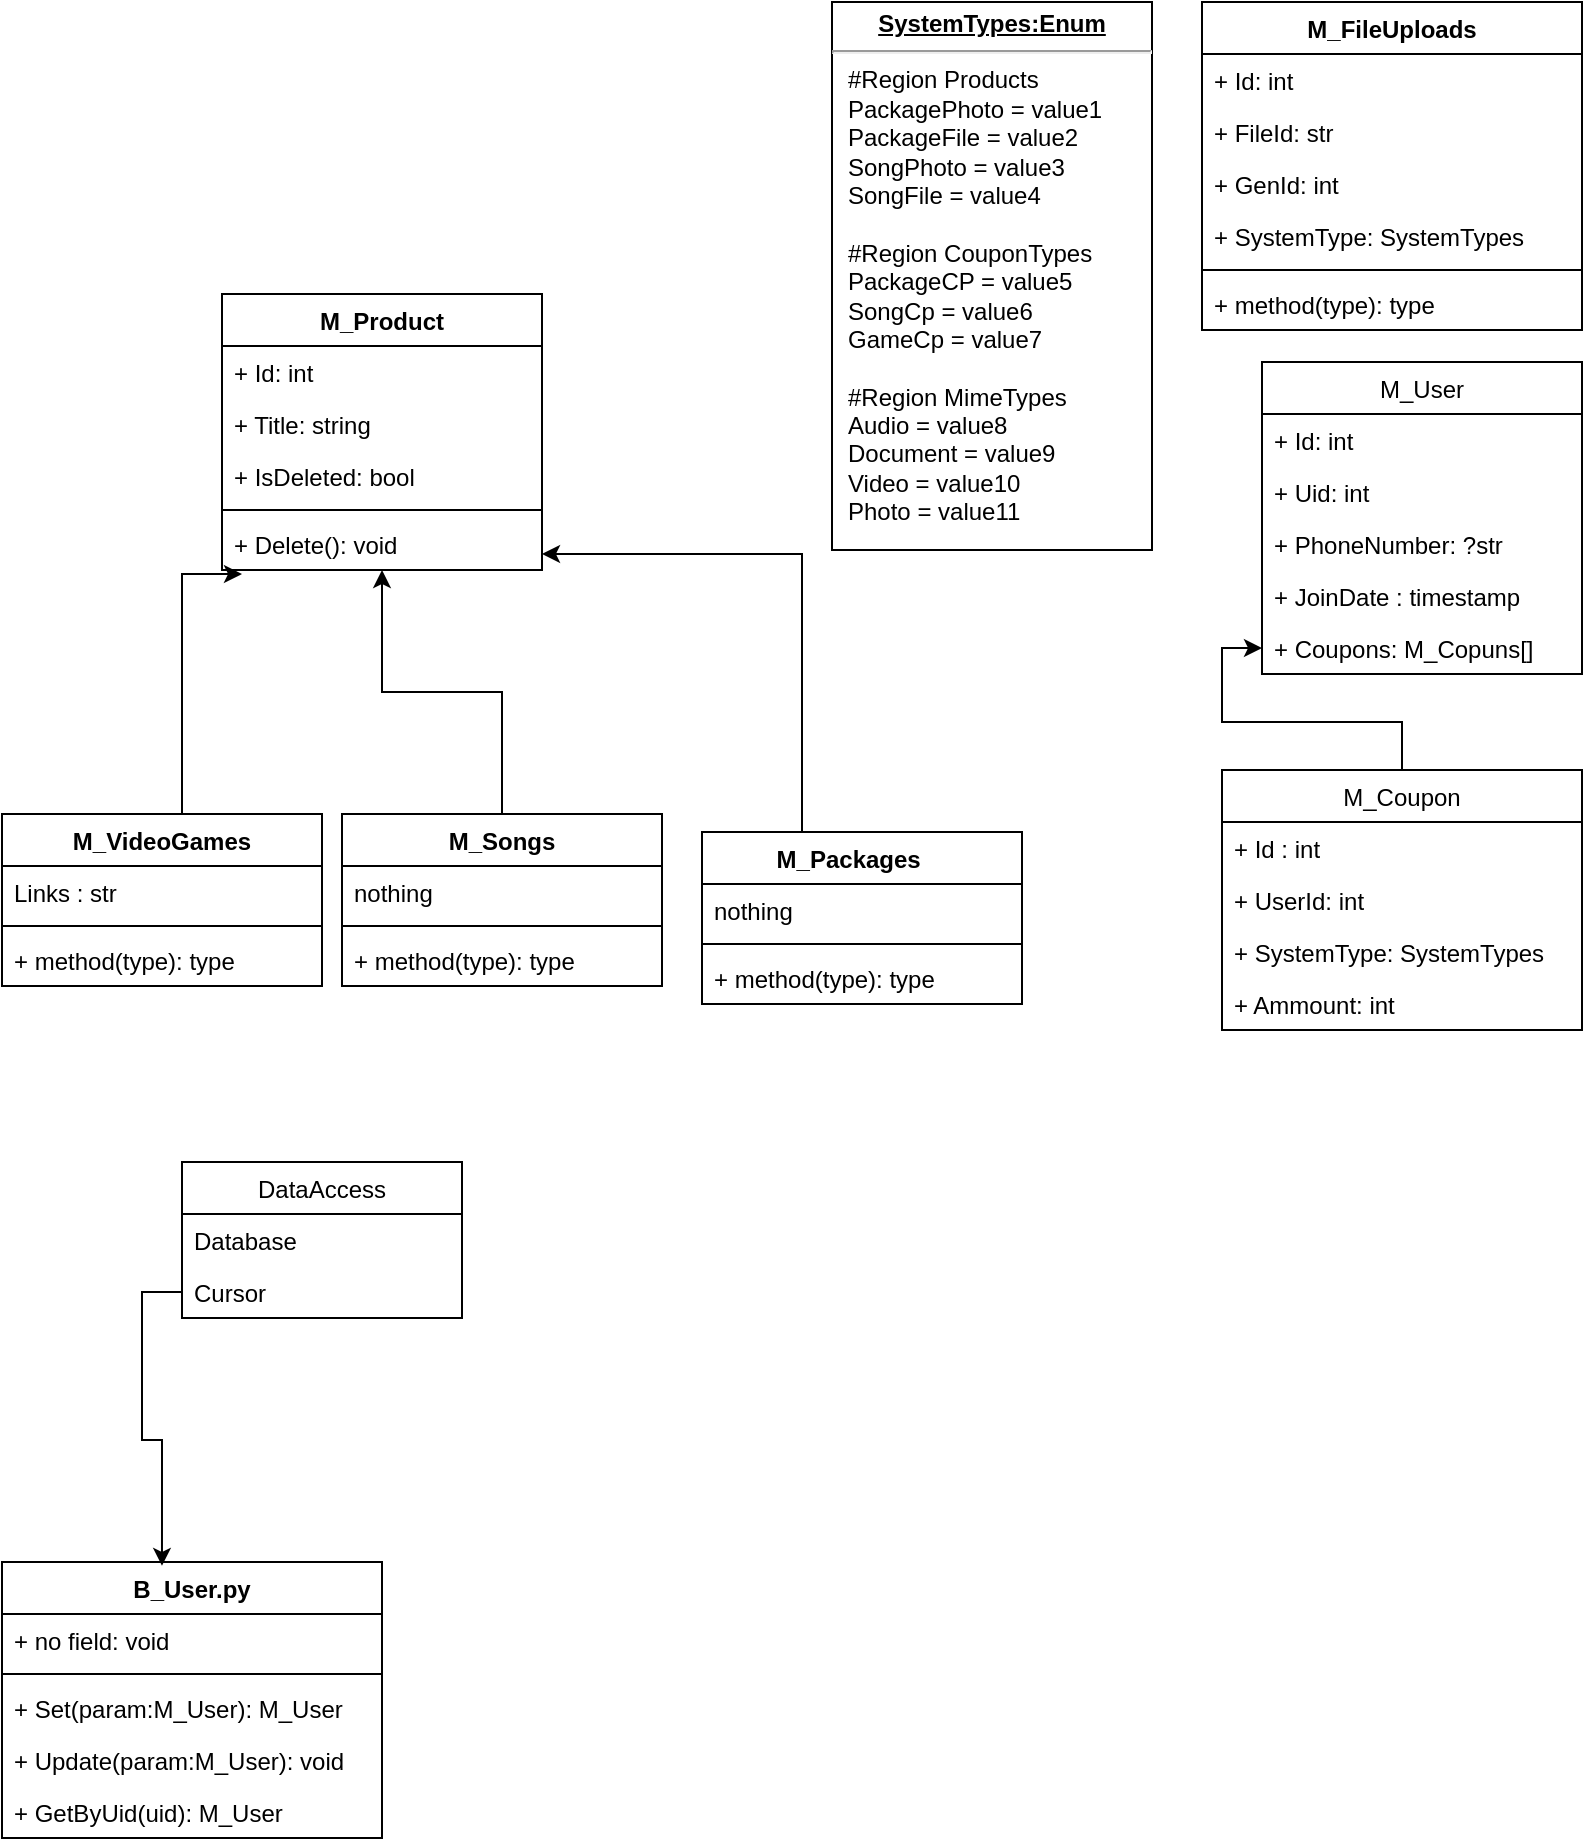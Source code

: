 <mxfile version="20.2.3" type="device" pages="2"><diagram id="YRbErD5w4utEA9SHmVkH" name="Page-1"><mxGraphModel dx="526" dy="440" grid="1" gridSize="10" guides="1" tooltips="1" connect="1" arrows="1" fold="1" page="1" pageScale="1" pageWidth="850" pageHeight="1100" math="0" shadow="0"><root><mxCell id="0"/><mxCell id="1" parent="0"/><mxCell id="jHCFArV2g-QflSwJpfOH-30" value="M_Product" style="swimlane;fontStyle=1;align=center;verticalAlign=top;childLayout=stackLayout;horizontal=1;startSize=26;horizontalStack=0;resizeParent=1;resizeParentMax=0;resizeLast=0;collapsible=1;marginBottom=0;" parent="1" vertex="1"><mxGeometry x="160" y="146" width="160" height="138" as="geometry"/></mxCell><mxCell id="jHCFArV2g-QflSwJpfOH-31" value="+ Id: int" style="text;strokeColor=none;fillColor=none;align=left;verticalAlign=top;spacingLeft=4;spacingRight=4;overflow=hidden;rotatable=0;points=[[0,0.5],[1,0.5]];portConstraint=eastwest;" parent="jHCFArV2g-QflSwJpfOH-30" vertex="1"><mxGeometry y="26" width="160" height="26" as="geometry"/></mxCell><mxCell id="jHCFArV2g-QflSwJpfOH-40" value="+ Title: string" style="text;strokeColor=none;fillColor=none;align=left;verticalAlign=top;spacingLeft=4;spacingRight=4;overflow=hidden;rotatable=0;points=[[0,0.5],[1,0.5]];portConstraint=eastwest;" parent="jHCFArV2g-QflSwJpfOH-30" vertex="1"><mxGeometry y="52" width="160" height="26" as="geometry"/></mxCell><mxCell id="jHCFArV2g-QflSwJpfOH-34" value="+ IsDeleted: bool" style="text;strokeColor=none;fillColor=none;align=left;verticalAlign=top;spacingLeft=4;spacingRight=4;overflow=hidden;rotatable=0;points=[[0,0.5],[1,0.5]];portConstraint=eastwest;" parent="jHCFArV2g-QflSwJpfOH-30" vertex="1"><mxGeometry y="78" width="160" height="26" as="geometry"/></mxCell><mxCell id="jHCFArV2g-QflSwJpfOH-32" value="" style="line;strokeWidth=1;fillColor=none;align=left;verticalAlign=middle;spacingTop=-1;spacingLeft=3;spacingRight=3;rotatable=0;labelPosition=right;points=[];portConstraint=eastwest;" parent="jHCFArV2g-QflSwJpfOH-30" vertex="1"><mxGeometry y="104" width="160" height="8" as="geometry"/></mxCell><mxCell id="jHCFArV2g-QflSwJpfOH-33" value="+ Delete(): void" style="text;strokeColor=none;fillColor=none;align=left;verticalAlign=top;spacingLeft=4;spacingRight=4;overflow=hidden;rotatable=0;points=[[0,0.5],[1,0.5]];portConstraint=eastwest;" parent="jHCFArV2g-QflSwJpfOH-30" vertex="1"><mxGeometry y="112" width="160" height="26" as="geometry"/></mxCell><mxCell id="jHCFArV2g-QflSwJpfOH-39" style="edgeStyle=orthogonalEdgeStyle;rounded=0;orthogonalLoop=1;jettySize=auto;html=1;" parent="1" source="jHCFArV2g-QflSwJpfOH-35" target="jHCFArV2g-QflSwJpfOH-30" edge="1"><mxGeometry relative="1" as="geometry"><Array as="points"><mxPoint x="450" y="276"/></Array></mxGeometry></mxCell><mxCell id="jHCFArV2g-QflSwJpfOH-35" value="M_Packages    " style="swimlane;fontStyle=1;align=center;verticalAlign=top;childLayout=stackLayout;horizontal=1;startSize=26;horizontalStack=0;resizeParent=1;resizeParentMax=0;resizeLast=0;collapsible=1;marginBottom=0;" parent="1" vertex="1"><mxGeometry x="400" y="415" width="160" height="86" as="geometry"/></mxCell><mxCell id="jHCFArV2g-QflSwJpfOH-36" value="nothing" style="text;strokeColor=none;fillColor=none;align=left;verticalAlign=top;spacingLeft=4;spacingRight=4;overflow=hidden;rotatable=0;points=[[0,0.5],[1,0.5]];portConstraint=eastwest;" parent="jHCFArV2g-QflSwJpfOH-35" vertex="1"><mxGeometry y="26" width="160" height="26" as="geometry"/></mxCell><mxCell id="jHCFArV2g-QflSwJpfOH-37" value="" style="line;strokeWidth=1;fillColor=none;align=left;verticalAlign=middle;spacingTop=-1;spacingLeft=3;spacingRight=3;rotatable=0;labelPosition=right;points=[];portConstraint=eastwest;" parent="jHCFArV2g-QflSwJpfOH-35" vertex="1"><mxGeometry y="52" width="160" height="8" as="geometry"/></mxCell><mxCell id="jHCFArV2g-QflSwJpfOH-38" value="+ method(type): type" style="text;strokeColor=none;fillColor=none;align=left;verticalAlign=top;spacingLeft=4;spacingRight=4;overflow=hidden;rotatable=0;points=[[0,0.5],[1,0.5]];portConstraint=eastwest;" parent="jHCFArV2g-QflSwJpfOH-35" vertex="1"><mxGeometry y="60" width="160" height="26" as="geometry"/></mxCell><mxCell id="jHCFArV2g-QflSwJpfOH-42" value="M_FileUploads" style="swimlane;fontStyle=1;align=center;verticalAlign=top;childLayout=stackLayout;horizontal=1;startSize=26;horizontalStack=0;resizeParent=1;resizeParentMax=0;resizeLast=0;collapsible=1;marginBottom=0;" parent="1" vertex="1"><mxGeometry x="650" width="190" height="164" as="geometry"/></mxCell><mxCell id="jHCFArV2g-QflSwJpfOH-43" value="+ Id: int" style="text;strokeColor=none;fillColor=none;align=left;verticalAlign=top;spacingLeft=4;spacingRight=4;overflow=hidden;rotatable=0;points=[[0,0.5],[1,0.5]];portConstraint=eastwest;" parent="jHCFArV2g-QflSwJpfOH-42" vertex="1"><mxGeometry y="26" width="190" height="26" as="geometry"/></mxCell><mxCell id="jHCFArV2g-QflSwJpfOH-47" value="+ FileId: str" style="text;strokeColor=none;fillColor=none;align=left;verticalAlign=top;spacingLeft=4;spacingRight=4;overflow=hidden;rotatable=0;points=[[0,0.5],[1,0.5]];portConstraint=eastwest;" parent="jHCFArV2g-QflSwJpfOH-42" vertex="1"><mxGeometry y="52" width="190" height="26" as="geometry"/></mxCell><mxCell id="jHCFArV2g-QflSwJpfOH-49" value="+ GenId: int" style="text;strokeColor=none;fillColor=none;align=left;verticalAlign=top;spacingLeft=4;spacingRight=4;overflow=hidden;rotatable=0;points=[[0,0.5],[1,0.5]];portConstraint=eastwest;" parent="jHCFArV2g-QflSwJpfOH-42" vertex="1"><mxGeometry y="78" width="190" height="26" as="geometry"/></mxCell><mxCell id="jHCFArV2g-QflSwJpfOH-48" value="+ SystemType: SystemTypes" style="text;strokeColor=none;fillColor=none;align=left;verticalAlign=top;spacingLeft=4;spacingRight=4;overflow=hidden;rotatable=0;points=[[0,0.5],[1,0.5]];portConstraint=eastwest;" parent="jHCFArV2g-QflSwJpfOH-42" vertex="1"><mxGeometry y="104" width="190" height="26" as="geometry"/></mxCell><mxCell id="jHCFArV2g-QflSwJpfOH-44" value="" style="line;strokeWidth=1;fillColor=none;align=left;verticalAlign=middle;spacingTop=-1;spacingLeft=3;spacingRight=3;rotatable=0;labelPosition=right;points=[];portConstraint=eastwest;" parent="jHCFArV2g-QflSwJpfOH-42" vertex="1"><mxGeometry y="130" width="190" height="8" as="geometry"/></mxCell><mxCell id="jHCFArV2g-QflSwJpfOH-45" value="+ method(type): type" style="text;strokeColor=none;fillColor=none;align=left;verticalAlign=top;spacingLeft=4;spacingRight=4;overflow=hidden;rotatable=0;points=[[0,0.5],[1,0.5]];portConstraint=eastwest;" parent="jHCFArV2g-QflSwJpfOH-42" vertex="1"><mxGeometry y="138" width="190" height="26" as="geometry"/></mxCell><mxCell id="jHCFArV2g-QflSwJpfOH-46" value="&lt;p style=&quot;margin:0px;margin-top:4px;text-align:center;text-decoration:underline;&quot;&gt;&lt;b&gt;SystemTypes:Enum&lt;/b&gt;&lt;/p&gt;&lt;hr&gt;&lt;p style=&quot;margin:0px;margin-left:8px;&quot;&gt;#Region Products&lt;br&gt;&lt;/p&gt;&lt;p style=&quot;margin:0px;margin-left:8px;&quot;&gt;PackagePhoto = value1&lt;br&gt;PackageFile = value2&lt;br&gt;SongPhoto = value3&lt;/p&gt;&lt;p style=&quot;margin:0px;margin-left:8px;&quot;&gt;SongFile = value4&lt;/p&gt;&lt;p style=&quot;margin:0px;margin-left:8px;&quot;&gt;&lt;br&gt;&lt;/p&gt;&lt;p style=&quot;margin:0px;margin-left:8px;&quot;&gt;#Region CouponTypes&lt;/p&gt;&lt;p style=&quot;margin:0px;margin-left:8px;&quot;&gt;PackageCP = value5&lt;br&gt;SongCp = value6&lt;/p&gt;&lt;p style=&quot;margin:0px;margin-left:8px;&quot;&gt;GameCp = value7&lt;/p&gt;&lt;p style=&quot;margin:0px;margin-left:8px;&quot;&gt;&lt;br&gt;&lt;/p&gt;&lt;p style=&quot;margin:0px;margin-left:8px;&quot;&gt;#Region MimeTypes&lt;/p&gt;&lt;p style=&quot;margin:0px;margin-left:8px;&quot;&gt;Audio = value8&lt;/p&gt;&lt;p style=&quot;margin:0px;margin-left:8px;&quot;&gt;Document = value9&lt;/p&gt;&lt;p style=&quot;margin:0px;margin-left:8px;&quot;&gt;Video = value10&lt;/p&gt;&lt;p style=&quot;margin:0px;margin-left:8px;&quot;&gt;Photo = value11&lt;br&gt;&lt;/p&gt;" style="verticalAlign=top;align=left;overflow=fill;fontSize=12;fontFamily=Helvetica;html=1;" parent="1" vertex="1"><mxGeometry x="465" width="160" height="274" as="geometry"/></mxCell><mxCell id="jHCFArV2g-QflSwJpfOH-54" style="edgeStyle=orthogonalEdgeStyle;rounded=0;orthogonalLoop=1;jettySize=auto;html=1;entryX=0.5;entryY=1;entryDx=0;entryDy=0;" parent="1" source="jHCFArV2g-QflSwJpfOH-50" target="jHCFArV2g-QflSwJpfOH-30" edge="1"><mxGeometry relative="1" as="geometry"><mxPoint x="290" y="286" as="targetPoint"/></mxGeometry></mxCell><mxCell id="jHCFArV2g-QflSwJpfOH-50" value="M_Songs" style="swimlane;fontStyle=1;align=center;verticalAlign=top;childLayout=stackLayout;horizontal=1;startSize=26;horizontalStack=0;resizeParent=1;resizeParentMax=0;resizeLast=0;collapsible=1;marginBottom=0;" parent="1" vertex="1"><mxGeometry x="220" y="406" width="160" height="86" as="geometry"/></mxCell><mxCell id="jHCFArV2g-QflSwJpfOH-51" value="nothing" style="text;strokeColor=none;fillColor=none;align=left;verticalAlign=top;spacingLeft=4;spacingRight=4;overflow=hidden;rotatable=0;points=[[0,0.5],[1,0.5]];portConstraint=eastwest;" parent="jHCFArV2g-QflSwJpfOH-50" vertex="1"><mxGeometry y="26" width="160" height="26" as="geometry"/></mxCell><mxCell id="jHCFArV2g-QflSwJpfOH-52" value="" style="line;strokeWidth=1;fillColor=none;align=left;verticalAlign=middle;spacingTop=-1;spacingLeft=3;spacingRight=3;rotatable=0;labelPosition=right;points=[];portConstraint=eastwest;" parent="jHCFArV2g-QflSwJpfOH-50" vertex="1"><mxGeometry y="52" width="160" height="8" as="geometry"/></mxCell><mxCell id="jHCFArV2g-QflSwJpfOH-53" value="+ method(type): type" style="text;strokeColor=none;fillColor=none;align=left;verticalAlign=top;spacingLeft=4;spacingRight=4;overflow=hidden;rotatable=0;points=[[0,0.5],[1,0.5]];portConstraint=eastwest;" parent="jHCFArV2g-QflSwJpfOH-50" vertex="1"><mxGeometry y="60" width="160" height="26" as="geometry"/></mxCell><mxCell id="jHCFArV2g-QflSwJpfOH-59" style="edgeStyle=orthogonalEdgeStyle;rounded=0;orthogonalLoop=1;jettySize=auto;html=1;" parent="1" source="jHCFArV2g-QflSwJpfOH-55" edge="1"><mxGeometry relative="1" as="geometry"><mxPoint x="170" y="286" as="targetPoint"/><Array as="points"><mxPoint x="140" y="286"/></Array></mxGeometry></mxCell><mxCell id="jHCFArV2g-QflSwJpfOH-55" value="M_VideoGames" style="swimlane;fontStyle=1;align=center;verticalAlign=top;childLayout=stackLayout;horizontal=1;startSize=26;horizontalStack=0;resizeParent=1;resizeParentMax=0;resizeLast=0;collapsible=1;marginBottom=0;" parent="1" vertex="1"><mxGeometry x="50" y="406" width="160" height="86" as="geometry"/></mxCell><mxCell id="jHCFArV2g-QflSwJpfOH-56" value="Links : str" style="text;strokeColor=none;fillColor=none;align=left;verticalAlign=top;spacingLeft=4;spacingRight=4;overflow=hidden;rotatable=0;points=[[0,0.5],[1,0.5]];portConstraint=eastwest;" parent="jHCFArV2g-QflSwJpfOH-55" vertex="1"><mxGeometry y="26" width="160" height="26" as="geometry"/></mxCell><mxCell id="jHCFArV2g-QflSwJpfOH-57" value="" style="line;strokeWidth=1;fillColor=none;align=left;verticalAlign=middle;spacingTop=-1;spacingLeft=3;spacingRight=3;rotatable=0;labelPosition=right;points=[];portConstraint=eastwest;" parent="jHCFArV2g-QflSwJpfOH-55" vertex="1"><mxGeometry y="52" width="160" height="8" as="geometry"/></mxCell><mxCell id="jHCFArV2g-QflSwJpfOH-58" value="+ method(type): type" style="text;strokeColor=none;fillColor=none;align=left;verticalAlign=top;spacingLeft=4;spacingRight=4;overflow=hidden;rotatable=0;points=[[0,0.5],[1,0.5]];portConstraint=eastwest;" parent="jHCFArV2g-QflSwJpfOH-55" vertex="1"><mxGeometry y="60" width="160" height="26" as="geometry"/></mxCell><mxCell id="jHCFArV2g-QflSwJpfOH-61" value="M_User" style="swimlane;fontStyle=0;childLayout=stackLayout;horizontal=1;startSize=26;fillColor=none;horizontalStack=0;resizeParent=1;resizeParentMax=0;resizeLast=0;collapsible=1;marginBottom=0;" parent="1" vertex="1"><mxGeometry x="680" y="180" width="160" height="156" as="geometry"/></mxCell><mxCell id="jHCFArV2g-QflSwJpfOH-62" value="+ Id: int" style="text;strokeColor=none;fillColor=none;align=left;verticalAlign=top;spacingLeft=4;spacingRight=4;overflow=hidden;rotatable=0;points=[[0,0.5],[1,0.5]];portConstraint=eastwest;" parent="jHCFArV2g-QflSwJpfOH-61" vertex="1"><mxGeometry y="26" width="160" height="26" as="geometry"/></mxCell><mxCell id="jHCFArV2g-QflSwJpfOH-63" value="+ Uid: int" style="text;strokeColor=none;fillColor=none;align=left;verticalAlign=top;spacingLeft=4;spacingRight=4;overflow=hidden;rotatable=0;points=[[0,0.5],[1,0.5]];portConstraint=eastwest;" parent="jHCFArV2g-QflSwJpfOH-61" vertex="1"><mxGeometry y="52" width="160" height="26" as="geometry"/></mxCell><mxCell id="jHCFArV2g-QflSwJpfOH-64" value="+ PhoneNumber: ?str&#xA;" style="text;strokeColor=none;fillColor=none;align=left;verticalAlign=top;spacingLeft=4;spacingRight=4;overflow=hidden;rotatable=0;points=[[0,0.5],[1,0.5]];portConstraint=eastwest;" parent="jHCFArV2g-QflSwJpfOH-61" vertex="1"><mxGeometry y="78" width="160" height="26" as="geometry"/></mxCell><mxCell id="-BGRXFxX3kxKMb4QQEo3-5" value="+ JoinDate : timestamp" style="text;strokeColor=none;fillColor=none;align=left;verticalAlign=top;spacingLeft=4;spacingRight=4;overflow=hidden;rotatable=0;points=[[0,0.5],[1,0.5]];portConstraint=eastwest;" parent="jHCFArV2g-QflSwJpfOH-61" vertex="1"><mxGeometry y="104" width="160" height="26" as="geometry"/></mxCell><mxCell id="LL-0liX1n7KP6YQLFUlm-1" value="+ Coupons: M_Copuns[]" style="text;strokeColor=none;fillColor=none;align=left;verticalAlign=top;spacingLeft=4;spacingRight=4;overflow=hidden;rotatable=0;points=[[0,0.5],[1,0.5]];portConstraint=eastwest;" parent="jHCFArV2g-QflSwJpfOH-61" vertex="1"><mxGeometry y="130" width="160" height="26" as="geometry"/></mxCell><mxCell id="LL-0liX1n7KP6YQLFUlm-3" style="edgeStyle=orthogonalEdgeStyle;rounded=0;orthogonalLoop=1;jettySize=auto;html=1;" parent="1" source="jHCFArV2g-QflSwJpfOH-68" target="LL-0liX1n7KP6YQLFUlm-1" edge="1"><mxGeometry relative="1" as="geometry"/></mxCell><mxCell id="jHCFArV2g-QflSwJpfOH-68" value="M_Coupon" style="swimlane;fontStyle=0;childLayout=stackLayout;horizontal=1;startSize=26;fillColor=none;horizontalStack=0;resizeParent=1;resizeParentMax=0;resizeLast=0;collapsible=1;marginBottom=0;" parent="1" vertex="1"><mxGeometry x="660" y="384" width="180" height="130" as="geometry"/></mxCell><mxCell id="jHCFArV2g-QflSwJpfOH-69" value="+ Id : int" style="text;strokeColor=none;fillColor=none;align=left;verticalAlign=top;spacingLeft=4;spacingRight=4;overflow=hidden;rotatable=0;points=[[0,0.5],[1,0.5]];portConstraint=eastwest;" parent="jHCFArV2g-QflSwJpfOH-68" vertex="1"><mxGeometry y="26" width="180" height="26" as="geometry"/></mxCell><mxCell id="jHCFArV2g-QflSwJpfOH-70" value="+ UserId: int" style="text;strokeColor=none;fillColor=none;align=left;verticalAlign=top;spacingLeft=4;spacingRight=4;overflow=hidden;rotatable=0;points=[[0,0.5],[1,0.5]];portConstraint=eastwest;" parent="jHCFArV2g-QflSwJpfOH-68" vertex="1"><mxGeometry y="52" width="180" height="26" as="geometry"/></mxCell><mxCell id="jHCFArV2g-QflSwJpfOH-71" value="+ SystemType: SystemTypes" style="text;strokeColor=none;fillColor=none;align=left;verticalAlign=top;spacingLeft=4;spacingRight=4;overflow=hidden;rotatable=0;points=[[0,0.5],[1,0.5]];portConstraint=eastwest;" parent="jHCFArV2g-QflSwJpfOH-68" vertex="1"><mxGeometry y="78" width="180" height="26" as="geometry"/></mxCell><mxCell id="40LTdMsEAK7hGdMLrPSD-1" value="+ Ammount: int" style="text;strokeColor=none;fillColor=none;align=left;verticalAlign=top;spacingLeft=4;spacingRight=4;overflow=hidden;rotatable=0;points=[[0,0.5],[1,0.5]];portConstraint=eastwest;" parent="jHCFArV2g-QflSwJpfOH-68" vertex="1"><mxGeometry y="104" width="180" height="26" as="geometry"/></mxCell><mxCell id="nazBPmTXKcYhogY1iNzy-1" value="B_User.py" style="swimlane;fontStyle=1;align=center;verticalAlign=top;childLayout=stackLayout;horizontal=1;startSize=26;horizontalStack=0;resizeParent=1;resizeParentMax=0;resizeLast=0;collapsible=1;marginBottom=0;" parent="1" vertex="1"><mxGeometry x="50" y="780" width="190" height="138" as="geometry"/></mxCell><mxCell id="nazBPmTXKcYhogY1iNzy-2" value="+ no field: void" style="text;strokeColor=none;fillColor=none;align=left;verticalAlign=top;spacingLeft=4;spacingRight=4;overflow=hidden;rotatable=0;points=[[0,0.5],[1,0.5]];portConstraint=eastwest;" parent="nazBPmTXKcYhogY1iNzy-1" vertex="1"><mxGeometry y="26" width="190" height="26" as="geometry"/></mxCell><mxCell id="nazBPmTXKcYhogY1iNzy-3" value="" style="line;strokeWidth=1;fillColor=none;align=left;verticalAlign=middle;spacingTop=-1;spacingLeft=3;spacingRight=3;rotatable=0;labelPosition=right;points=[];portConstraint=eastwest;" parent="nazBPmTXKcYhogY1iNzy-1" vertex="1"><mxGeometry y="52" width="190" height="8" as="geometry"/></mxCell><mxCell id="nazBPmTXKcYhogY1iNzy-4" value="+ Set(param:M_User): M_User" style="text;strokeColor=none;fillColor=none;align=left;verticalAlign=top;spacingLeft=4;spacingRight=4;overflow=hidden;rotatable=0;points=[[0,0.5],[1,0.5]];portConstraint=eastwest;" parent="nazBPmTXKcYhogY1iNzy-1" vertex="1"><mxGeometry y="60" width="190" height="26" as="geometry"/></mxCell><mxCell id="Eto0373RiwgG9f9ujrUd-1" value="+ Update(param:M_User): void" style="text;strokeColor=none;fillColor=none;align=left;verticalAlign=top;spacingLeft=4;spacingRight=4;overflow=hidden;rotatable=0;points=[[0,0.5],[1,0.5]];portConstraint=eastwest;" parent="nazBPmTXKcYhogY1iNzy-1" vertex="1"><mxGeometry y="86" width="190" height="26" as="geometry"/></mxCell><mxCell id="Eto0373RiwgG9f9ujrUd-3" value="+ GetByUid(uid): M_User" style="text;strokeColor=none;fillColor=none;align=left;verticalAlign=top;spacingLeft=4;spacingRight=4;overflow=hidden;rotatable=0;points=[[0,0.5],[1,0.5]];portConstraint=eastwest;" parent="nazBPmTXKcYhogY1iNzy-1" vertex="1"><mxGeometry y="112" width="190" height="26" as="geometry"/></mxCell><mxCell id="-BGRXFxX3kxKMb4QQEo3-1" value="DataAccess" style="swimlane;fontStyle=0;childLayout=stackLayout;horizontal=1;startSize=26;fillColor=none;horizontalStack=0;resizeParent=1;resizeParentMax=0;resizeLast=0;collapsible=1;marginBottom=0;" parent="1" vertex="1"><mxGeometry x="140" y="580" width="140" height="78" as="geometry"/></mxCell><mxCell id="-BGRXFxX3kxKMb4QQEo3-2" value="Database" style="text;strokeColor=none;fillColor=none;align=left;verticalAlign=top;spacingLeft=4;spacingRight=4;overflow=hidden;rotatable=0;points=[[0,0.5],[1,0.5]];portConstraint=eastwest;" parent="-BGRXFxX3kxKMb4QQEo3-1" vertex="1"><mxGeometry y="26" width="140" height="26" as="geometry"/></mxCell><mxCell id="-BGRXFxX3kxKMb4QQEo3-3" value="Cursor" style="text;strokeColor=none;fillColor=none;align=left;verticalAlign=top;spacingLeft=4;spacingRight=4;overflow=hidden;rotatable=0;points=[[0,0.5],[1,0.5]];portConstraint=eastwest;" parent="-BGRXFxX3kxKMb4QQEo3-1" vertex="1"><mxGeometry y="52" width="140" height="26" as="geometry"/></mxCell><mxCell id="24TP9_nA6YSs5vzsmuGr-1" style="edgeStyle=orthogonalEdgeStyle;rounded=0;orthogonalLoop=1;jettySize=auto;html=1;entryX=0.421;entryY=0.014;entryDx=0;entryDy=0;entryPerimeter=0;" parent="1" source="-BGRXFxX3kxKMb4QQEo3-3" target="nazBPmTXKcYhogY1iNzy-1" edge="1"><mxGeometry relative="1" as="geometry"/></mxCell></root></mxGraphModel></diagram><diagram id="YktyrfpsEtgO6dX1af9J" name="Page-2"><mxGraphModel dx="405" dy="338" grid="1" gridSize="10" guides="1" tooltips="1" connect="1" arrows="1" fold="1" page="1" pageScale="1" pageWidth="850" pageHeight="1100" math="0" shadow="0"><root><mxCell id="0"/><mxCell id="1" parent="0"/><mxCell id="fmJlf6Rq53nMAaGO3HYC-18" style="edgeStyle=orthogonalEdgeStyle;rounded=0;orthogonalLoop=1;jettySize=auto;html=1;entryX=-0.024;entryY=0.413;entryDx=0;entryDy=0;entryPerimeter=0;" parent="1" source="fmJlf6Rq53nMAaGO3HYC-1" edge="1"><mxGeometry relative="1" as="geometry"><Array as="points"><mxPoint x="160" y="75"/><mxPoint x="160" y="75"/></Array><mxPoint x="196.16" y="74.56" as="targetPoint"/></mxGeometry></mxCell><mxCell id="fmJlf6Rq53nMAaGO3HYC-1" value="Actor" style="shape=umlActor;verticalLabelPosition=bottom;verticalAlign=top;html=1;" parent="1" vertex="1"><mxGeometry x="50" y="25" width="70" height="120" as="geometry"/></mxCell><mxCell id="lrwV3i9ew33SnpdWbhnE-5" style="edgeStyle=orthogonalEdgeStyle;rounded=0;orthogonalLoop=1;jettySize=auto;html=1;exitX=1;exitY=0.5;exitDx=0;exitDy=0;entryX=-0.007;entryY=0.09;entryDx=0;entryDy=0;entryPerimeter=0;" parent="1" source="fmJlf6Rq53nMAaGO3HYC-2" edge="1"><mxGeometry relative="1" as="geometry"><mxPoint x="526.63" y="69.52" as="targetPoint"/></mxGeometry></mxCell><mxCell id="fmJlf6Rq53nMAaGO3HYC-2" value="Filter between Requests" style="triangle;whiteSpace=wrap;html=1;" parent="1" vertex="1"><mxGeometry x="198.38" y="10" width="160" height="120" as="geometry"/></mxCell><mxCell id="fmJlf6Rq53nMAaGO3HYC-5" value="" style="ellipse;whiteSpace=wrap;html=1;aspect=fixed;" parent="1" vertex="1"><mxGeometry x="65" y="65" width="20" height="20" as="geometry"/></mxCell><mxCell id="fmJlf6Rq53nMAaGO3HYC-6" value="" style="ellipse;whiteSpace=wrap;html=1;aspect=fixed;" parent="1" vertex="1"><mxGeometry x="85" y="65" width="20" height="20" as="geometry"/></mxCell><mxCell id="fmJlf6Rq53nMAaGO3HYC-8" value="" style="ellipse;whiteSpace=wrap;html=1;aspect=fixed;" parent="1" vertex="1"><mxGeometry x="92.5" y="72.5" width="5" height="5" as="geometry"/></mxCell><mxCell id="fmJlf6Rq53nMAaGO3HYC-9" value="" style="ellipse;whiteSpace=wrap;html=1;aspect=fixed;" parent="1" vertex="1"><mxGeometry x="72.5" y="72.5" width="5" height="5" as="geometry"/></mxCell><mxCell id="9CBOcapZ6ggVRFRaL54z-1" style="edgeStyle=orthogonalEdgeStyle;rounded=0;orthogonalLoop=1;jettySize=auto;html=1;entryX=0.425;entryY=0.813;entryDx=0;entryDy=0;entryPerimeter=0;" parent="1" source="fmJlf6Rq53nMAaGO3HYC-14" target="fmJlf6Rq53nMAaGO3HYC-2" edge="1"><mxGeometry relative="1" as="geometry"/></mxCell><mxCell id="fmJlf6Rq53nMAaGO3HYC-14" value="&lt;p style=&quot;margin:0px;margin-top:4px;text-align:center;&quot;&gt;&lt;b&gt;CustomFilter&lt;/b&gt;&lt;/p&gt;&lt;hr size=&quot;1&quot;&gt;&lt;p style=&quot;margin:0px;margin-left:4px;&quot;&gt;+ Sessions: list&amp;lt;M_Session&amp;gt; [STATIC]&lt;br&gt;&lt;/p&gt;&amp;nbsp;+ Status : E_Status&lt;br&gt;&lt;hr size=&quot;1&quot;&gt;&lt;p style=&quot;margin:0px;margin-left:4px;&quot;&gt;+ SetSession(param:M_Session): void&lt;/p&gt;&lt;p style=&quot;margin:0px;margin-left:4px;&quot;&gt;+ GetSession(uid:int):M_Session &lt;br&gt;&lt;/p&gt;&lt;p style=&quot;margin:0px;margin-left:4px;&quot;&gt;+ &lt;span style=&quot;color: #23974a;&quot;&gt;UpdateSession(param:M_Session) : void&lt;br&gt;&lt;/span&gt;&lt;/p&gt;&lt;p style=&quot;margin:0px;margin-left:4px;&quot;&gt;+ __call__(self,client,message):bool&lt;/p&gt;&lt;p style=&quot;margin:0px;margin-left:4px;&quot;&gt;+ __init__(self,Status:E_Status)&lt;/p&gt;&lt;p style=&quot;margin:0px;margin-left:4px;&quot;&gt;&lt;br&gt;&lt;/p&gt;" style="verticalAlign=top;align=left;overflow=fill;fontSize=12;fontFamily=Helvetica;html=1;" parent="1" vertex="1"><mxGeometry x="50" y="170" width="290" height="180" as="geometry"/></mxCell><mxCell id="fmJlf6Rq53nMAaGO3HYC-19" value="&lt;p style=&quot;margin:0px;margin-top:4px;text-align:center;&quot;&gt;&lt;b&gt;M_Session&lt;/b&gt;&lt;/p&gt;&lt;hr size=&quot;1&quot;&gt;&lt;p style=&quot;margin:0px;margin-left:4px;&quot;&gt;+ IsBan: bool&lt;/p&gt;&lt;p style=&quot;margin:0px;margin-left:4px;&quot;&gt;+ BanTime : timestamp&lt;/p&gt;&lt;p style=&quot;margin:0px;margin-left:4px;&quot;&gt;+ BanReason : str&lt;/p&gt;&lt;p style=&quot;margin:0px;margin-left:4px;&quot;&gt;+ Status : E_Status&lt;/p&gt;&lt;p style=&quot;margin:0px;margin-left:4px;&quot;&gt;+ User : M_User&lt;/p&gt;&lt;p style=&quot;margin:0px;margin-left:4px;&quot;&gt;+ Captcha: M_Captcha&lt;/p&gt;&lt;p style=&quot;margin:0px;margin-left:4px;&quot;&gt;+ TimeLastMessage : timestamp&lt;/p&gt;&lt;p style=&quot;margin:0px;margin-left:4px;&quot;&gt;+ SpamWarns : int&lt;br&gt;&lt;/p&gt;&lt;hr size=&quot;1&quot;&gt;&lt;p style=&quot;margin:0px;margin-left:4px;&quot;&gt;+ Ban(): void&lt;/p&gt;" style="verticalAlign=top;align=left;overflow=fill;fontSize=12;fontFamily=Helvetica;html=1;" parent="1" vertex="1"><mxGeometry x="50" y="370" width="160" height="180" as="geometry"/></mxCell><mxCell id="9KjtVCT7_QVcv_CpQMxp-1" value="E_Status : Enum" style="swimlane;fontStyle=1;align=center;verticalAlign=top;childLayout=stackLayout;horizontal=1;startSize=26;horizontalStack=0;resizeParent=1;resizeParentMax=0;resizeLast=0;collapsible=1;marginBottom=0;" parent="1" vertex="1"><mxGeometry x="50" y="780" width="210" height="86" as="geometry"/></mxCell><mxCell id="9KjtVCT7_QVcv_CpQMxp-2" value="+ Non=value1" style="text;strokeColor=none;fillColor=none;align=left;verticalAlign=top;spacingLeft=4;spacingRight=4;overflow=hidden;rotatable=0;points=[[0,0.5],[1,0.5]];portConstraint=eastwest;" parent="9KjtVCT7_QVcv_CpQMxp-1" vertex="1"><mxGeometry y="26" width="210" height="26" as="geometry"/></mxCell><mxCell id="9KjtVCT7_QVcv_CpQMxp-3" value="" style="line;strokeWidth=1;fillColor=none;align=left;verticalAlign=middle;spacingTop=-1;spacingLeft=3;spacingRight=3;rotatable=0;labelPosition=right;points=[];portConstraint=eastwest;" parent="9KjtVCT7_QVcv_CpQMxp-1" vertex="1"><mxGeometry y="52" width="210" height="8" as="geometry"/></mxCell><mxCell id="OiUS-UzoJbCFlVxPIVp5-6" value="+ Free=value2" style="text;strokeColor=none;fillColor=none;align=left;verticalAlign=top;spacingLeft=4;spacingRight=4;overflow=hidden;rotatable=0;points=[[0,0.5],[1,0.5]];portConstraint=eastwest;" vertex="1" parent="9KjtVCT7_QVcv_CpQMxp-1"><mxGeometry y="60" width="210" height="26" as="geometry"/></mxCell><mxCell id="f3gIbdKWMGgE8Tm40XbE-1" value="Errors" style="swimlane;fontStyle=1;align=center;verticalAlign=top;childLayout=stackLayout;horizontal=1;startSize=26;horizontalStack=0;resizeParent=1;resizeParentMax=0;resizeLast=0;collapsible=1;marginBottom=0;" parent="1" vertex="1"><mxGeometry x="230" y="440" width="160" height="134" as="geometry"/></mxCell><mxCell id="f3gIbdKWMGgE8Tm40XbE-2" value="&gt; Base(Exception)&#xA;&gt; NoSession(Base)&#xA;&gt; UnsolvedCaptcha(Base)&#xA;&gt; UserNotFound(Base)&#xA;" style="text;strokeColor=none;fillColor=none;align=left;verticalAlign=top;spacingLeft=4;spacingRight=4;overflow=hidden;rotatable=0;points=[[0,0.5],[1,0.5]];portConstraint=eastwest;" parent="f3gIbdKWMGgE8Tm40XbE-1" vertex="1"><mxGeometry y="26" width="160" height="74" as="geometry"/></mxCell><mxCell id="f3gIbdKWMGgE8Tm40XbE-4" value="+ method(type): type" style="text;strokeColor=none;fillColor=none;align=left;verticalAlign=top;spacingLeft=4;spacingRight=4;overflow=hidden;rotatable=0;points=[[0,0.5],[1,0.5]];portConstraint=eastwest;" parent="f3gIbdKWMGgE8Tm40XbE-1" vertex="1"><mxGeometry y="100" width="160" height="34" as="geometry"/></mxCell><mxCell id="f3gIbdKWMGgE8Tm40XbE-5" value="M_Captcha" style="swimlane;fontStyle=0;childLayout=stackLayout;horizontal=1;startSize=26;fillColor=none;horizontalStack=0;resizeParent=1;resizeParentMax=0;resizeLast=0;collapsible=1;marginBottom=0;" parent="1" vertex="1"><mxGeometry x="50.5" y="585" width="140" height="172" as="geometry"/></mxCell><mxCell id="f3gIbdKWMGgE8Tm40XbE-7" value="+ Options : []" style="text;strokeColor=none;fillColor=none;align=left;verticalAlign=top;spacingLeft=4;spacingRight=4;overflow=hidden;rotatable=0;points=[[0,0.5],[1,0.5]];portConstraint=eastwest;" parent="f3gIbdKWMGgE8Tm40XbE-5" vertex="1"><mxGeometry y="26" width="140" height="26" as="geometry"/></mxCell><mxCell id="f3gIbdKWMGgE8Tm40XbE-6" value="+ Value:int" style="text;strokeColor=none;fillColor=none;align=left;verticalAlign=top;spacingLeft=4;spacingRight=4;overflow=hidden;rotatable=0;points=[[0,0.5],[1,0.5]];portConstraint=eastwest;" parent="f3gIbdKWMGgE8Tm40XbE-5" vertex="1"><mxGeometry y="52" width="140" height="26" as="geometry"/></mxCell><mxCell id="M1gSBnVr416mrkjfbcsH-2" value="+ IsSolved: bool" style="text;strokeColor=none;fillColor=none;align=left;verticalAlign=top;spacingLeft=4;spacingRight=4;overflow=hidden;rotatable=0;points=[[0,0.5],[1,0.5]];portConstraint=eastwest;" parent="f3gIbdKWMGgE8Tm40XbE-5" vertex="1"><mxGeometry y="78" width="140" height="26" as="geometry"/></mxCell><mxCell id="f3gIbdKWMGgE8Tm40XbE-8" value="+ IsSent: bool" style="text;strokeColor=none;fillColor=none;align=left;verticalAlign=top;spacingLeft=4;spacingRight=4;overflow=hidden;rotatable=0;points=[[0,0.5],[1,0.5]];portConstraint=eastwest;" parent="f3gIbdKWMGgE8Tm40XbE-5" vertex="1"><mxGeometry y="104" width="140" height="26" as="geometry"/></mxCell><mxCell id="f3gIbdKWMGgE8Tm40XbE-3" value="" style="line;strokeWidth=1;fillColor=none;align=left;verticalAlign=middle;spacingTop=-1;spacingLeft=3;spacingRight=3;rotatable=0;labelPosition=right;points=[];portConstraint=eastwest;" parent="f3gIbdKWMGgE8Tm40XbE-5" vertex="1"><mxGeometry y="130" width="140" height="8" as="geometry"/></mxCell><mxCell id="M1gSBnVr416mrkjfbcsH-1" value="+ __init__(self): void" style="text;strokeColor=none;fillColor=none;align=left;verticalAlign=top;spacingLeft=4;spacingRight=4;overflow=hidden;rotatable=0;points=[[0,0.5],[1,0.5]];portConstraint=eastwest;" parent="f3gIbdKWMGgE8Tm40XbE-5" vertex="1"><mxGeometry y="138" width="140" height="34" as="geometry"/></mxCell><mxCell id="lrwV3i9ew33SnpdWbhnE-1" value="R_Main.py" style="swimlane;fontStyle=0;childLayout=stackLayout;horizontal=1;startSize=26;fillColor=none;horizontalStack=0;resizeParent=1;resizeParentMax=0;resizeLast=0;collapsible=1;marginBottom=0;" parent="1" vertex="1"><mxGeometry x="532.42" width="250" height="182" as="geometry"/></mxCell><mxCell id="lrwV3i9ew33SnpdWbhnE-2" value="+ GetMainMenu(client,uid): void" style="text;strokeColor=none;fillColor=none;align=left;verticalAlign=top;spacingLeft=4;spacingRight=4;overflow=hidden;rotatable=0;points=[[0,0.5],[1,0.5]];portConstraint=eastwest;" parent="lrwV3i9ew33SnpdWbhnE-1" vertex="1"><mxGeometry y="26" width="250" height="26" as="geometry"/></mxCell><mxCell id="sgrKsm-h4Z8KwlduI3q2-1" value="+ messageStartUser(client,message): void" style="text;strokeColor=none;fillColor=none;align=left;verticalAlign=top;spacingLeft=4;spacingRight=4;overflow=hidden;rotatable=0;points=[[0,0.5],[1,0.5]];portConstraint=eastwest;" parent="lrwV3i9ew33SnpdWbhnE-1" vertex="1"><mxGeometry y="52" width="250" height="26" as="geometry"/></mxCell><mxCell id="J_NASqjCPcGxCXl8_z3k-25" value="+ callbackUserSolveCaptcha(client,CB_Query): void" style="text;strokeColor=none;fillColor=none;align=left;verticalAlign=top;spacingLeft=4;spacingRight=4;overflow=hidden;rotatable=0;points=[[0,0.5],[1,0.5]];portConstraint=eastwest;" parent="lrwV3i9ew33SnpdWbhnE-1" vertex="1"><mxGeometry y="78" width="250" height="26" as="geometry"/></mxCell><mxCell id="HkwjivoKkm55MqEE_1Kg-1" value="+ messageUserChangeLanguageMenu(client,message): void" style="text;strokeColor=none;fillColor=none;align=left;verticalAlign=top;spacingLeft=4;spacingRight=4;overflow=hidden;rotatable=0;points=[[0,0.5],[1,0.5]];portConstraint=eastwest;" vertex="1" parent="lrwV3i9ew33SnpdWbhnE-1"><mxGeometry y="104" width="250" height="26" as="geometry"/></mxCell><mxCell id="OiUS-UzoJbCFlVxPIVp5-2" value="+ messageUserChangeLanguage(client,message): void" style="text;strokeColor=none;fillColor=none;align=left;verticalAlign=top;spacingLeft=4;spacingRight=4;overflow=hidden;rotatable=0;points=[[0,0.5],[1,0.5]];portConstraint=eastwest;" vertex="1" parent="lrwV3i9ew33SnpdWbhnE-1"><mxGeometry y="130" width="250" height="26" as="geometry"/></mxCell><mxCell id="OiUS-UzoJbCFlVxPIVp5-3" value="+ callbackUserBackToMainMenu(client,CB_Query): void" style="text;strokeColor=none;fillColor=none;align=left;verticalAlign=top;spacingLeft=4;spacingRight=4;overflow=hidden;rotatable=0;points=[[0,0.5],[1,0.5]];portConstraint=eastwest;" vertex="1" parent="lrwV3i9ew33SnpdWbhnE-1"><mxGeometry y="156" width="250" height="26" as="geometry"/></mxCell><mxCell id="kK2GaEUHKousROu1_9jt-4" value="LanguageManager" style="swimlane;fontStyle=1;align=center;verticalAlign=top;childLayout=stackLayout;horizontal=1;startSize=26;horizontalStack=0;resizeParent=1;resizeParentMax=0;resizeLast=0;collapsible=1;marginBottom=0;" parent="1" vertex="1"><mxGeometry x="440" y="480" width="220" height="86" as="geometry"/></mxCell><mxCell id="kK2GaEUHKousROu1_9jt-5" value="+ LResource: dict" style="text;strokeColor=none;fillColor=none;align=left;verticalAlign=top;spacingLeft=4;spacingRight=4;overflow=hidden;rotatable=0;points=[[0,0.5],[1,0.5]];portConstraint=eastwest;" parent="kK2GaEUHKousROu1_9jt-4" vertex="1"><mxGeometry y="26" width="220" height="26" as="geometry"/></mxCell><mxCell id="kK2GaEUHKousROu1_9jt-6" value="" style="line;strokeWidth=1;fillColor=none;align=left;verticalAlign=middle;spacingTop=-1;spacingLeft=3;spacingRight=3;rotatable=0;labelPosition=right;points=[];portConstraint=eastwest;" parent="kK2GaEUHKousROu1_9jt-4" vertex="1"><mxGeometry y="52" width="220" height="8" as="geometry"/></mxCell><mxCell id="kK2GaEUHKousROu1_9jt-7" value="+ GetText(LType:E_Lang,LKey:str): str" style="text;strokeColor=none;fillColor=none;align=left;verticalAlign=top;spacingLeft=4;spacingRight=4;overflow=hidden;rotatable=0;points=[[0,0.5],[1,0.5]];portConstraint=eastwest;" parent="kK2GaEUHKousROu1_9jt-4" vertex="1"><mxGeometry y="60" width="220" height="26" as="geometry"/></mxCell><mxCell id="OiUS-UzoJbCFlVxPIVp5-5" style="edgeStyle=orthogonalEdgeStyle;rounded=0;orthogonalLoop=1;jettySize=auto;html=1;entryX=1.011;entryY=0.564;entryDx=0;entryDy=0;entryPerimeter=0;" edge="1" parent="1" source="kK2GaEUHKousROu1_9jt-17" target="6rGI0ygmHNBt5JFWNkxn-1"><mxGeometry relative="1" as="geometry"><Array as="points"><mxPoint x="690" y="432"/></Array></mxGeometry></mxCell><mxCell id="kK2GaEUHKousROu1_9jt-17" value="Key : E_Language= {&lt;br&gt;&amp;nbsp;TagName : &quot;&quot;val : str&lt;br&gt;}" style="html=1;" parent="1" vertex="1"><mxGeometry x="690" y="546" width="122.42" height="50" as="geometry"/></mxCell><mxCell id="OiUS-UzoJbCFlVxPIVp5-4" style="edgeStyle=orthogonalEdgeStyle;rounded=0;orthogonalLoop=1;jettySize=auto;html=1;entryX=0;entryY=0.5;entryDx=0;entryDy=0;" edge="1" parent="1" source="6rGI0ygmHNBt5JFWNkxn-1" target="kK2GaEUHKousROu1_9jt-5"><mxGeometry relative="1" as="geometry"><Array as="points"><mxPoint x="527" y="450"/><mxPoint x="420" y="450"/><mxPoint x="420" y="519"/></Array></mxGeometry></mxCell><mxCell id="6rGI0ygmHNBt5JFWNkxn-1" value="LANGUAGE" style="shape=datastore;whiteSpace=wrap;html=1;" parent="1" vertex="1"><mxGeometry x="450.0" y="370" width="90" height="110" as="geometry"/></mxCell><mxCell id="6rGI0ygmHNBt5JFWNkxn-3" value="&lt;div&gt;&lt;br&gt;&lt;/div&gt;" style="text;html=1;align=center;verticalAlign=middle;resizable=0;points=[];autosize=1;strokeColor=none;fillColor=none;" parent="1" vertex="1"><mxGeometry x="532.42" y="485" width="20" height="30" as="geometry"/></mxCell><mxCell id="7CJneYOuLqvo5ob_ZjCt-2" value="&lt;p style=&quot;margin:0px;margin-top:4px;text-align:center;&quot;&gt;&lt;b&gt;CaptchaFilter&lt;/b&gt;&lt;/p&gt;&lt;hr size=&quot;1&quot;&gt;&lt;div&gt;+ __call__(self,client : &quot;telethon.Client&quot;&lt;/div&gt;&lt;div&gt;&amp;nbsp;&amp;nbsp;&amp;nbsp;&amp;nbsp;&amp;nbsp;&amp;nbsp;&amp;nbsp;&amp;nbsp;&amp;nbsp;&amp;nbsp;&amp;nbsp;&amp;nbsp;&amp;nbsp;&amp;nbsp;&amp;nbsp;&amp;nbsp;&amp;nbsp;&amp;nbsp;&amp;nbsp; ,&lt;span style=&quot;color: #40b8c5;&quot;&gt;callback_query&lt;/span&gt;&lt;span style=&quot;color: #7a82da;&quot;&gt;:&lt;/span&gt;&lt;span style=&quot;color: #383a42;&quot;&gt; &lt;/span&gt;&lt;span style=&quot;color: #c5a332;&quot;&gt;&quot;callback_query&quot;&lt;/span&gt;):bool&lt;/div&gt;" style="verticalAlign=top;align=left;overflow=fill;fontSize=12;fontFamily=Helvetica;html=1;" parent="1" vertex="1"><mxGeometry x="350" y="190" width="290" height="80" as="geometry"/></mxCell><mxCell id="9CBOcapZ6ggVRFRaL54z-14" style="edgeStyle=orthogonalEdgeStyle;rounded=0;orthogonalLoop=1;jettySize=auto;html=1;entryX=1;entryY=0.25;entryDx=0;entryDy=0;" parent="1" source="9CBOcapZ6ggVRFRaL54z-2" target="kK2GaEUHKousROu1_9jt-17" edge="1"><mxGeometry relative="1" as="geometry"/></mxCell><mxCell id="9CBOcapZ6ggVRFRaL54z-2" value="E_Language:enum    " style="swimlane;fontStyle=0;childLayout=stackLayout;horizontal=1;startSize=26;fillColor=none;horizontalStack=0;resizeParent=1;resizeParentMax=0;resizeLast=0;collapsible=1;marginBottom=0;" parent="1" vertex="1"><mxGeometry x="702.42" y="304" width="140" height="156" as="geometry"/></mxCell><mxCell id="9CBOcapZ6ggVRFRaL54z-3" value="+ English = value1" style="text;strokeColor=none;fillColor=none;align=left;verticalAlign=top;spacingLeft=4;spacingRight=4;overflow=hidden;rotatable=0;points=[[0,0.5],[1,0.5]];portConstraint=eastwest;" parent="9CBOcapZ6ggVRFRaL54z-2" vertex="1"><mxGeometry y="26" width="140" height="26" as="geometry"/></mxCell><mxCell id="9CBOcapZ6ggVRFRaL54z-4" value="+ Russian = value2&#xA;" style="text;strokeColor=none;fillColor=none;align=left;verticalAlign=top;spacingLeft=4;spacingRight=4;overflow=hidden;rotatable=0;points=[[0,0.5],[1,0.5]];portConstraint=eastwest;" parent="9CBOcapZ6ggVRFRaL54z-2" vertex="1"><mxGeometry y="52" width="140" height="26" as="geometry"/></mxCell><mxCell id="9CBOcapZ6ggVRFRaL54z-5" value="+ Hindi = value3" style="text;strokeColor=none;fillColor=none;align=left;verticalAlign=top;spacingLeft=4;spacingRight=4;overflow=hidden;rotatable=0;points=[[0,0.5],[1,0.5]];portConstraint=eastwest;" parent="9CBOcapZ6ggVRFRaL54z-2" vertex="1"><mxGeometry y="78" width="140" height="26" as="geometry"/></mxCell><mxCell id="9CBOcapZ6ggVRFRaL54z-7" value="+ Farsi = value4" style="text;strokeColor=none;fillColor=none;align=left;verticalAlign=top;spacingLeft=4;spacingRight=4;overflow=hidden;rotatable=0;points=[[0,0.5],[1,0.5]];portConstraint=eastwest;" parent="9CBOcapZ6ggVRFRaL54z-2" vertex="1"><mxGeometry y="104" width="140" height="26" as="geometry"/></mxCell><mxCell id="9CBOcapZ6ggVRFRaL54z-8" value="+ Arabic = value5" style="text;strokeColor=none;fillColor=none;align=left;verticalAlign=top;spacingLeft=4;spacingRight=4;overflow=hidden;rotatable=0;points=[[0,0.5],[1,0.5]];portConstraint=eastwest;" parent="9CBOcapZ6ggVRFRaL54z-2" vertex="1"><mxGeometry y="130" width="140" height="26" as="geometry"/></mxCell><mxCell id="9CBOcapZ6ggVRFRaL54z-13" style="edgeStyle=orthogonalEdgeStyle;rounded=0;orthogonalLoop=1;jettySize=auto;html=1;entryX=0;entryY=0.5;entryDx=0;entryDy=0;" parent="1" source="kK2GaEUHKousROu1_9jt-5" target="kK2GaEUHKousROu1_9jt-17" edge="1"><mxGeometry relative="1" as="geometry"/></mxCell><mxCell id="8bxGQA65EA798KnLQwUG-1" value="UserButtons" style="swimlane;fontStyle=0;childLayout=stackLayout;horizontal=1;startSize=26;fillColor=none;horizontalStack=0;resizeParent=1;resizeParentMax=0;resizeLast=0;collapsible=1;marginBottom=0;" parent="1" vertex="1"><mxGeometry x="220" y="585" width="190" height="156" as="geometry"/></mxCell><mxCell id="J_NASqjCPcGxCXl8_z3k-2" value="ButtonValue" style="swimlane;fontStyle=1;align=center;verticalAlign=top;childLayout=stackLayout;horizontal=1;startSize=26;horizontalStack=0;resizeParent=1;resizeParentMax=0;resizeLast=0;collapsible=1;marginBottom=0;" parent="8bxGQA65EA798KnLQwUG-1" vertex="1"><mxGeometry y="26" width="190" height="78" as="geometry"/></mxCell><mxCell id="J_NASqjCPcGxCXl8_z3k-3" value="+ Name: str" style="text;strokeColor=none;fillColor=none;align=left;verticalAlign=top;spacingLeft=4;spacingRight=4;overflow=hidden;rotatable=0;points=[[0,0.5],[1,0.5]];portConstraint=eastwest;" parent="J_NASqjCPcGxCXl8_z3k-2" vertex="1"><mxGeometry y="26" width="190" height="26" as="geometry"/></mxCell><mxCell id="J_NASqjCPcGxCXl8_z3k-6" value="+ Value : Dynamic" style="text;strokeColor=none;fillColor=none;align=left;verticalAlign=top;spacingLeft=4;spacingRight=4;overflow=hidden;rotatable=0;points=[[0,0.5],[1,0.5]];portConstraint=eastwest;" parent="J_NASqjCPcGxCXl8_z3k-2" vertex="1"><mxGeometry y="52" width="190" height="26" as="geometry"/></mxCell><mxCell id="8bxGQA65EA798KnLQwUG-2" value="&gt; MainMenu: ButtonValueScheme" style="text;strokeColor=none;fillColor=none;align=left;verticalAlign=top;spacingLeft=4;spacingRight=4;overflow=hidden;rotatable=0;points=[[0,0.5],[1,0.5]];portConstraint=eastwest;" parent="8bxGQA65EA798KnLQwUG-1" vertex="1"><mxGeometry y="104" width="190" height="26" as="geometry"/></mxCell><mxCell id="OiUS-UzoJbCFlVxPIVp5-1" value="&gt; LanguageMenu: ButtonValueScheme" style="text;strokeColor=none;fillColor=none;align=left;verticalAlign=top;spacingLeft=4;spacingRight=4;overflow=hidden;rotatable=0;points=[[0,0.5],[1,0.5]];portConstraint=eastwest;" vertex="1" parent="8bxGQA65EA798KnLQwUG-1"><mxGeometry y="130" width="190" height="26" as="geometry"/></mxCell><mxCell id="J_NASqjCPcGxCXl8_z3k-11" value="&lt;p style=&quot;margin:0px;margin-top:4px;text-align:center;text-decoration:underline;&quot;&gt;ButtonValueScheme&lt;br&gt;&lt;/p&gt;&lt;hr&gt;&lt;p style=&quot;margin:0px;margin-left:8px;&quot;&gt;field1 = ButtonValue&lt;br&gt;field2 = ButtonValue&lt;br&gt;field3 = ButtonValue&lt;/p&gt;" style="verticalAlign=top;align=left;overflow=fill;fontSize=12;fontFamily=Helvetica;html=1;" parent="1" vertex="1"><mxGeometry x="430" y="585" width="160" height="90" as="geometry"/></mxCell><mxCell id="J_NASqjCPcGxCXl8_z3k-24" style="edgeStyle=orthogonalEdgeStyle;rounded=0;orthogonalLoop=1;jettySize=auto;html=1;entryX=1;entryY=0.5;entryDx=0;entryDy=0;" parent="1" source="J_NASqjCPcGxCXl8_z3k-15" target="8bxGQA65EA798KnLQwUG-2" edge="1"><mxGeometry relative="1" as="geometry"/></mxCell><mxCell id="J_NASqjCPcGxCXl8_z3k-15" value="&#xA;MainMenu -&gt; ButtonValueScheme &#xA;" style="swimlane;fontStyle=0;childLayout=stackLayout;horizontal=1;startSize=26;fillColor=default;horizontalStack=0;resizeParent=1;resizeParentMax=0;resizeLast=0;collapsible=1;marginBottom=0;align=center;" parent="1" vertex="1"><mxGeometry x="437.46" y="689" width="249.92" height="182" as="geometry"/></mxCell><mxCell id="J_NASqjCPcGxCXl8_z3k-19" value="+ Packages : ButtonValue" style="text;strokeColor=none;fillColor=none;align=left;verticalAlign=top;spacingLeft=4;spacingRight=4;overflow=hidden;rotatable=0;points=[[0,0.5],[1,0.5]];portConstraint=eastwest;" parent="J_NASqjCPcGxCXl8_z3k-15" vertex="1"><mxGeometry y="26" width="249.92" height="26" as="geometry"/></mxCell><mxCell id="J_NASqjCPcGxCXl8_z3k-23" value="+ VideoGames: ButtonValue" style="text;strokeColor=none;fillColor=none;align=left;verticalAlign=top;spacingLeft=4;spacingRight=4;overflow=hidden;rotatable=0;points=[[0,0.5],[1,0.5]];portConstraint=eastwest;" parent="J_NASqjCPcGxCXl8_z3k-15" vertex="1"><mxGeometry y="52" width="249.92" height="26" as="geometry"/></mxCell><mxCell id="J_NASqjCPcGxCXl8_z3k-22" value="+ Codes: ButtonValue" style="text;strokeColor=none;fillColor=none;align=left;verticalAlign=top;spacingLeft=4;spacingRight=4;overflow=hidden;rotatable=0;points=[[0,0.5],[1,0.5]];portConstraint=eastwest;" parent="J_NASqjCPcGxCXl8_z3k-15" vertex="1"><mxGeometry y="78" width="249.92" height="26" as="geometry"/></mxCell><mxCell id="J_NASqjCPcGxCXl8_z3k-21" value="+ SongsAndArtistAlbums: ButtonValue" style="text;strokeColor=none;fillColor=none;align=left;verticalAlign=top;spacingLeft=4;spacingRight=4;overflow=hidden;rotatable=0;points=[[0,0.5],[1,0.5]];portConstraint=eastwest;" parent="J_NASqjCPcGxCXl8_z3k-15" vertex="1"><mxGeometry y="104" width="249.92" height="26" as="geometry"/></mxCell><mxCell id="J_NASqjCPcGxCXl8_z3k-20" value="+ Books: ButtonValue" style="text;strokeColor=none;fillColor=none;align=left;verticalAlign=top;spacingLeft=4;spacingRight=4;overflow=hidden;rotatable=0;points=[[0,0.5],[1,0.5]];portConstraint=eastwest;" parent="J_NASqjCPcGxCXl8_z3k-15" vertex="1"><mxGeometry y="130" width="249.92" height="26" as="geometry"/></mxCell><mxCell id="OiUS-UzoJbCFlVxPIVp5-7" value="+ Language: ButtonValue" style="text;strokeColor=none;fillColor=none;align=left;verticalAlign=top;spacingLeft=4;spacingRight=4;overflow=hidden;rotatable=0;points=[[0,0.5],[1,0.5]];portConstraint=eastwest;" vertex="1" parent="J_NASqjCPcGxCXl8_z3k-15"><mxGeometry y="156" width="249.92" height="26" as="geometry"/></mxCell></root></mxGraphModel></diagram></mxfile>